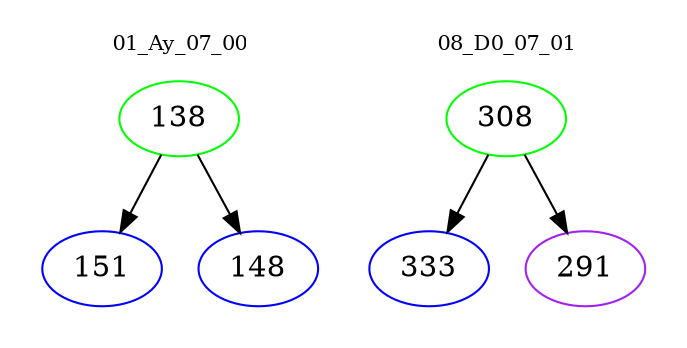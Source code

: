 digraph{
subgraph cluster_0 {
color = white
label = "01_Ay_07_00";
fontsize=10;
T0_138 [label="138", color="green"]
T0_138 -> T0_151 [color="black"]
T0_151 [label="151", color="blue"]
T0_138 -> T0_148 [color="black"]
T0_148 [label="148", color="blue"]
}
subgraph cluster_1 {
color = white
label = "08_D0_07_01";
fontsize=10;
T1_308 [label="308", color="green"]
T1_308 -> T1_333 [color="black"]
T1_333 [label="333", color="blue"]
T1_308 -> T1_291 [color="black"]
T1_291 [label="291", color="purple"]
}
}
